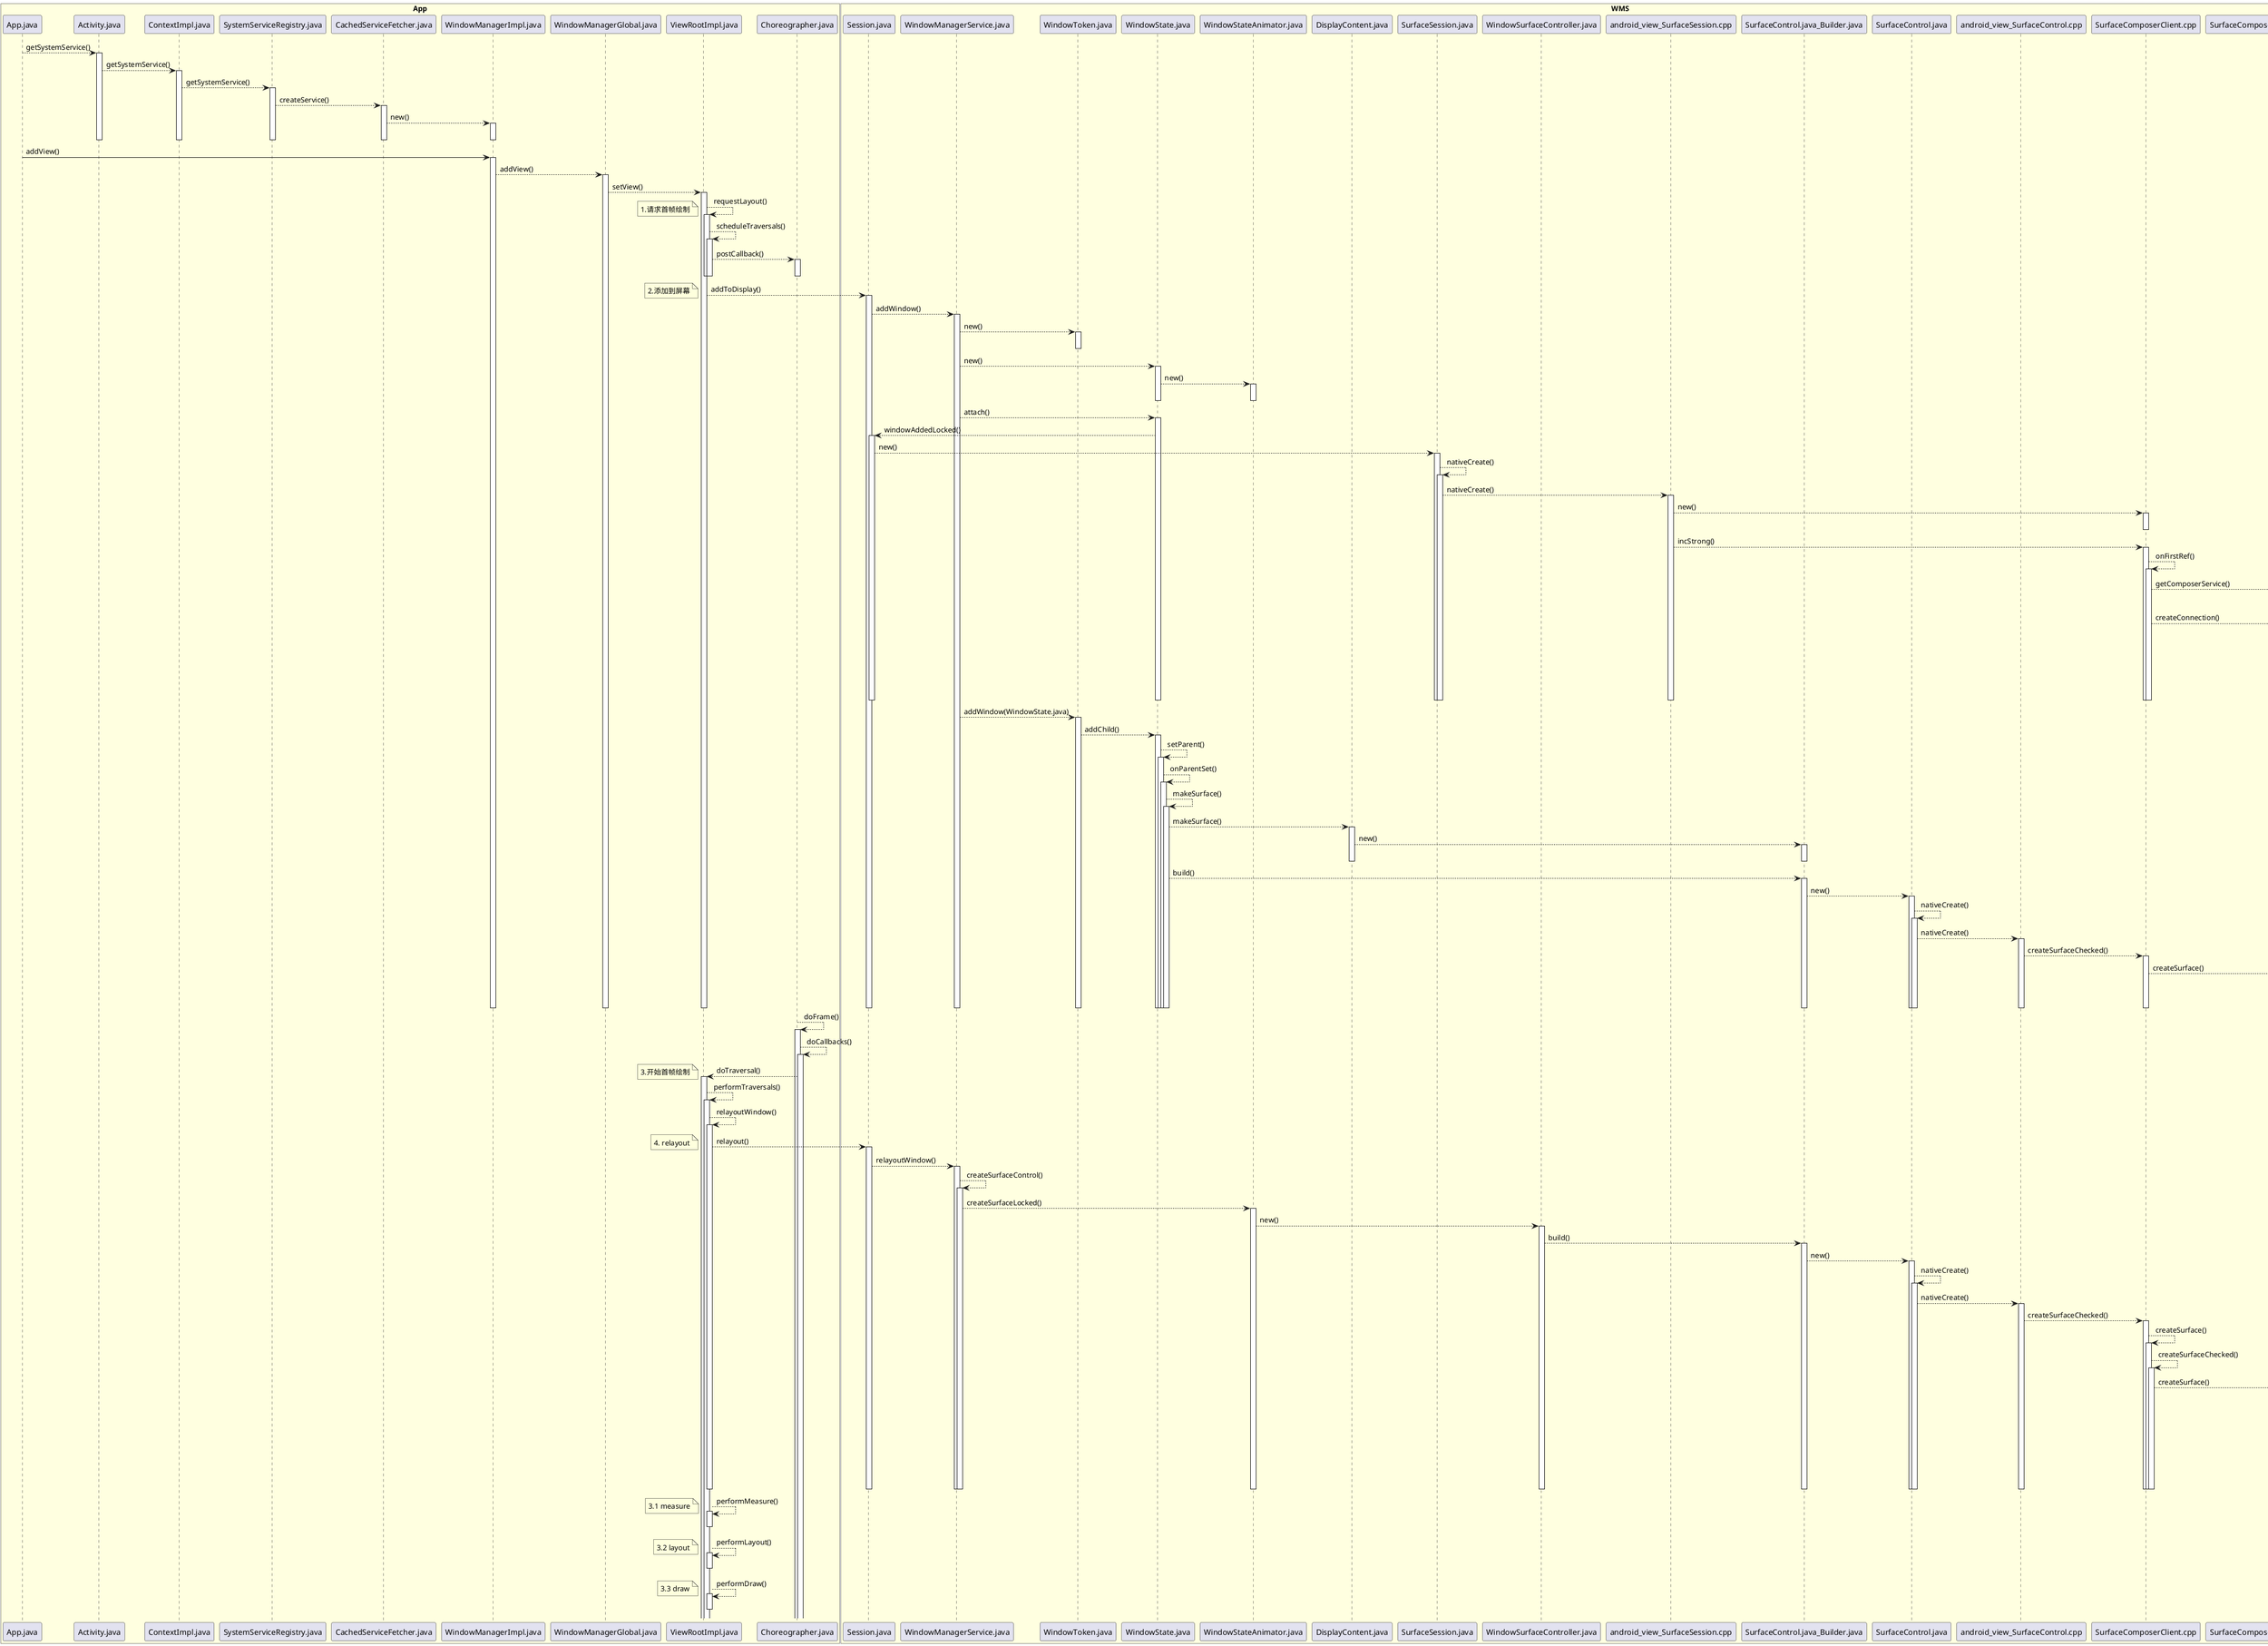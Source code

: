 @startuml
box "App" #LightYellow
participant App.java
participant Activity.java
participant ContextImpl.java
participant SystemServiceRegistry.java
participant CachedServiceFetcher.java
participant WindowManagerImpl.java
participant WindowManagerGlobal.java
participant ViewRootImpl.java
participant Choreographer.java
end box

box "WMS" #LightYellow
participant Session.java
participant WindowManagerService.java
participant WindowToken.java
participant WindowState.java
participant WindowStateAnimator.java
participant DisplayContent.java
participant SurfaceSession.java
participant WindowSurfaceController.java
participant android_view_SurfaceSession.cpp
participant SurfaceControl.java_Builder.java
participant SurfaceControl.java
participant android_view_SurfaceControl.cpp
participant SurfaceComposerClient.cpp
participant SurfaceComposerClient.cpp_ComposerService.cpp
end box

box "SurfaceFlinger" #LightYellow
participant Client.cpp
participant SurfaceFlinger.cpp
participant BufferQueueLayer.cpp
end box

App.java --> Activity.java: getSystemService()
activate Activity.java
Activity.java --> ContextImpl.java: getSystemService()
activate ContextImpl.java
ContextImpl.java --> SystemServiceRegistry.java: getSystemService()
activate SystemServiceRegistry.java
SystemServiceRegistry.java --> CachedServiceFetcher.java: createService()
activate CachedServiceFetcher.java
CachedServiceFetcher.java --> WindowManagerImpl.java: new()
activate WindowManagerImpl.java
deactivate CachedServiceFetcher.java
deactivate SystemServiceRegistry.java
deactivate ContextImpl.java
deactivate Activity.java
deactivate WindowManagerImpl.java

App.java-> WindowManagerImpl.java: addView()
activate WindowManagerImpl.java
WindowManagerImpl.java --> WindowManagerGlobal.java: addView()
activate WindowManagerGlobal.java
WindowManagerGlobal.java --> ViewRootImpl.java: setView()
activate ViewRootImpl.java
ViewRootImpl.java --> ViewRootImpl.java: requestLayout()
activate ViewRootImpl.java
note left:1.请求首帧绘制
ViewRootImpl.java --> ViewRootImpl.java: scheduleTraversals()
activate ViewRootImpl.java
ViewRootImpl.java --> Choreographer.java: postCallback()
activate Choreographer.java
deactivate Choreographer.java

deactivate ViewRootImpl.java
deactivate ViewRootImpl.java

ViewRootImpl.java --> Session.java: addToDisplay()
activate Session.java
note left:2.添加到屏幕
Session.java --> WindowManagerService.java: addWindow()
activate WindowManagerService.java
WindowManagerService.java --> WindowToken.java: new()
activate WindowToken.java
deactivate WindowToken.java
WindowManagerService.java --> WindowState.java: new()
activate WindowState.java
WindowState.java --> WindowStateAnimator.java: new()
activate WindowStateAnimator.java
deactivate WindowStateAnimator.java


deactivate WindowState.java

WindowManagerService.java --> WindowState.java: attach()
activate WindowState.java

WindowState.java --> Session.java:windowAddedLocked()
activate Session.java

Session.java --> SurfaceSession.java:new()
activate SurfaceSession.java

SurfaceSession.java --> SurfaceSession.java:nativeCreate()
activate SurfaceSession.java

SurfaceSession.java --> android_view_SurfaceSession.cpp:nativeCreate()
activate android_view_SurfaceSession.cpp

android_view_SurfaceSession.cpp --> SurfaceComposerClient.cpp:new()
activate SurfaceComposerClient.cpp
deactivate SurfaceComposerClient.cpp

android_view_SurfaceSession.cpp --> SurfaceComposerClient.cpp:incStrong()
activate SurfaceComposerClient.cpp
SurfaceComposerClient.cpp --> SurfaceComposerClient.cpp:onFirstRef()
activate SurfaceComposerClient.cpp

SurfaceComposerClient.cpp --> SurfaceComposerClient.cpp_ComposerService.cpp:getComposerService()
activate SurfaceComposerClient.cpp_ComposerService.cpp
deactivate SurfaceComposerClient.cpp_ComposerService.cpp
SurfaceComposerClient.cpp --> SurfaceComposerClient.cpp_ComposerService.cpp:createConnection()
activate SurfaceComposerClient.cpp_ComposerService.cpp

SurfaceComposerClient.cpp_ComposerService.cpp --> SurfaceFlinger.cpp:createConnection()
activate SurfaceFlinger.cpp
SurfaceFlinger.cpp --> SurfaceFlinger.cpp:initClient()
activate SurfaceFlinger.cpp
SurfaceFlinger.cpp --> Client.cpp:new()
activate Client.cpp
deactivate Client.cpp

deactivate SurfaceFlinger.cpp
deactivate SurfaceFlinger.cpp


deactivate SurfaceComposerClient.cpp_ComposerService.cpp

deactivate SurfaceComposerClient.cpp
deactivate SurfaceComposerClient.cpp

deactivate android_view_SurfaceSession.cpp

deactivate SurfaceSession.java

deactivate SurfaceSession.java
deactivate Session.java

deactivate WindowState.java

WindowManagerService.java --> WindowToken.java: addWindow(WindowState.java)
activate WindowToken.java
WindowToken.java --> WindowState.java: addChild()
activate WindowState.java
WindowState.java --> WindowState.java: setParent()
activate WindowState.java
WindowState.java --> WindowState.java: onParentSet()
activate WindowState.java
WindowState.java --> WindowState.java: makeSurface()
activate WindowState.java
WindowState.java --> DisplayContent.java: makeSurface()
activate DisplayContent.java
DisplayContent.java --> SurfaceControl.java_Builder.java: new()
activate SurfaceControl.java_Builder.java
deactivate SurfaceControl.java_Builder.java
deactivate DisplayContent.java
WindowState.java --> SurfaceControl.java_Builder.java: build()
activate SurfaceControl.java_Builder.java
SurfaceControl.java_Builder.java --> SurfaceControl.java: new()
activate SurfaceControl.java
SurfaceControl.java --> SurfaceControl.java: nativeCreate()
activate SurfaceControl.java
SurfaceControl.java --> android_view_SurfaceControl.cpp: nativeCreate()
activate android_view_SurfaceControl.cpp
android_view_SurfaceControl.cpp --> SurfaceComposerClient.cpp: createSurfaceChecked()
activate SurfaceComposerClient.cpp
SurfaceComposerClient.cpp --> Client.cpp: createSurface()
activate Client.cpp
Client.cpp --> SurfaceFlinger.cpp: createLayer()
activate SurfaceFlinger.cpp
activate Client.cpp

deactivate Client.cpp
deactivate Client.cpp
deactivate SurfaceFlinger.cpp

deactivate android_view_SurfaceControl.cpp
deactivate SurfaceComposerClient.cpp
deactivate SurfaceControl.java
deactivate SurfaceControl.java
deactivate SurfaceControl.java_Builder.java
deactivate WindowState.java
deactivate WindowState.java
deactivate WindowState.java
deactivate WindowState.java
deactivate WindowToken.java
deactivate WindowManagerService.java
deactivate Session.java
deactivate ViewRootImpl.java
deactivate WindowManagerImpl.java
deactivate WindowManagerGlobal.java

Choreographer.java --> Choreographer.java: doFrame()
activate Choreographer.java
Choreographer.java --> Choreographer.java: doCallbacks()
activate Choreographer.java
Choreographer.java --> ViewRootImpl.java: doTraversal()
note left: 3.开始首帧绘制
activate ViewRootImpl.java

ViewRootImpl.java --> ViewRootImpl.java: performTraversals()
activate ViewRootImpl.java
ViewRootImpl.java --> ViewRootImpl.java: relayoutWindow()
activate ViewRootImpl.java
ViewRootImpl.java --> Session.java: relayout()
note left: 4. relayout
activate Session.java
Session.java --> WindowManagerService.java: relayoutWindow()
activate WindowManagerService.java
WindowManagerService.java --> WindowManagerService.java: createSurfaceControl()
activate WindowManagerService.java
WindowManagerService.java --> WindowStateAnimator.java: createSurfaceLocked()
activate WindowStateAnimator.java
WindowStateAnimator.java --> WindowSurfaceController.java: new()
activate WindowSurfaceController.java
WindowSurfaceController.java --> SurfaceControl.java_Builder.java: build()
activate SurfaceControl.java_Builder.java
SurfaceControl.java_Builder.java --> SurfaceControl.java: new()
activate SurfaceControl.java
SurfaceControl.java --> SurfaceControl.java: nativeCreate()
activate SurfaceControl.java
SurfaceControl.java --> android_view_SurfaceControl.cpp: nativeCreate()
activate android_view_SurfaceControl.cpp
android_view_SurfaceControl.cpp --> SurfaceComposerClient.cpp: createSurfaceChecked()
activate SurfaceComposerClient.cpp
SurfaceComposerClient.cpp --> SurfaceComposerClient.cpp: createSurface()
activate SurfaceComposerClient.cpp
SurfaceComposerClient.cpp --> SurfaceComposerClient.cpp: createSurfaceChecked()
activate SurfaceComposerClient.cpp
SurfaceComposerClient.cpp --> Client.cpp: createSurface()
activate Client.cpp
Client.cpp --> Client.cpp: createSurface()
activate Client.cpp
Client.cpp --> SurfaceFlinger.cpp: createLayer()
activate SurfaceFlinger.cpp
SurfaceFlinger.cpp --> SurfaceFlinger.cpp: createBufferQueueLayer()
activate SurfaceFlinger.cpp
SurfaceFlinger.cpp --> BufferQueueLayer.cpp: new()
activate BufferQueueLayer.cpp
deactivate BufferQueueLayer.cpp
deactivate ViewRootImpl.java
deactivate Session.java
deactivate WindowManagerService.java
deactivate WindowManagerService.java
deactivate WindowStateAnimator.java
deactivate SurfaceComposerClient.cpp
deactivate SurfaceComposerClient.cpp
deactivate SurfaceComposerClient.cpp
deactivate SurfaceFlinger.cpp
deactivate SurfaceFlinger.cpp
deactivate Client.cpp
deactivate Client.cpp
deactivate SurfaceControl.java
deactivate SurfaceControl.java
deactivate SurfaceControl.java_Builder.java
deactivate WindowSurfaceController.java
deactivate android_view_SurfaceControl.cpp

ViewRootImpl.java --> ViewRootImpl.java: performMeasure()
note left: 3.1 measure
activate ViewRootImpl.java
deactivate ViewRootImpl.java
ViewRootImpl.java --> ViewRootImpl.java: performLayout()
note left: 3.2 layout
activate ViewRootImpl.java
deactivate ViewRootImpl.java
ViewRootImpl.java --> ViewRootImpl.java: performDraw()
note left: 3.3 draw
activate ViewRootImpl.java
deactivate ViewRootImpl.java



@enduml